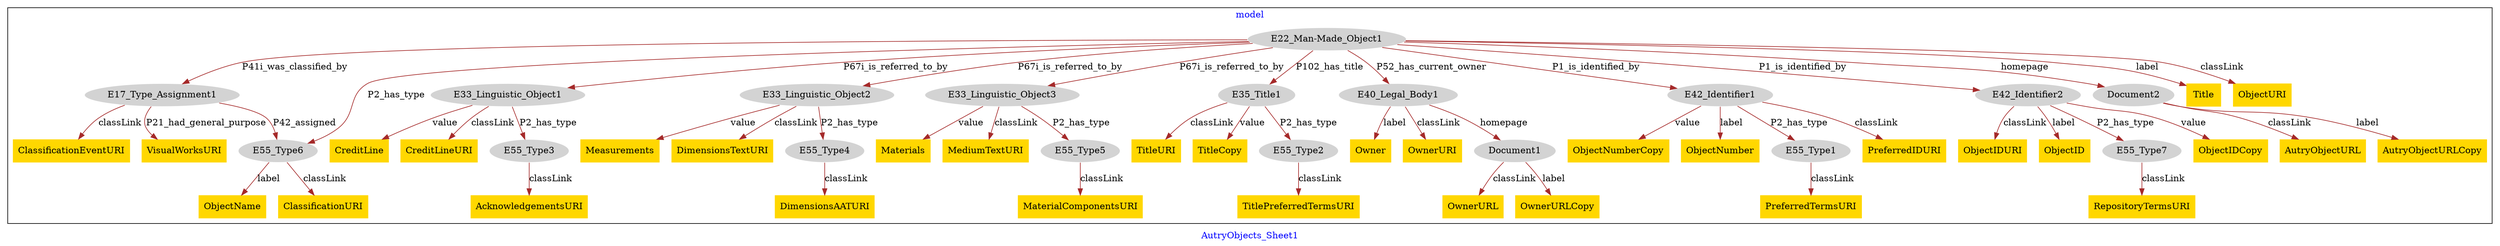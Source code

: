 digraph n0 {
fontcolor="blue"
remincross="true"
label="AutryObjects_Sheet1"
subgraph cluster {
label="model"
n2[style="filled",color="white",fillcolor="lightgray",label="E17_Type_Assignment1"];
n3[style="filled",color="white",fillcolor="lightgray",label="E55_Type6"];
n4[style="filled",color="white",fillcolor="lightgray",label="E22_Man-Made_Object1"];
n5[style="filled",color="white",fillcolor="lightgray",label="E33_Linguistic_Object1"];
n6[style="filled",color="white",fillcolor="lightgray",label="E33_Linguistic_Object2"];
n7[style="filled",color="white",fillcolor="lightgray",label="E33_Linguistic_Object3"];
n8[style="filled",color="white",fillcolor="lightgray",label="E35_Title1"];
n9[style="filled",color="white",fillcolor="lightgray",label="E40_Legal_Body1"];
n10[style="filled",color="white",fillcolor="lightgray",label="E42_Identifier1"];
n11[style="filled",color="white",fillcolor="lightgray",label="E42_Identifier2"];
n12[style="filled",color="white",fillcolor="lightgray",label="Document2"];
n13[style="filled",color="white",fillcolor="lightgray",label="E55_Type3"];
n14[style="filled",color="white",fillcolor="lightgray",label="E55_Type4"];
n15[style="filled",color="white",fillcolor="lightgray",label="E55_Type5"];
n16[style="filled",color="white",fillcolor="lightgray",label="E55_Type2"];
n17[style="filled",color="white",fillcolor="lightgray",label="Document1"];
n18[style="filled",color="white",fillcolor="lightgray",label="E55_Type1"];
n19[style="filled",color="white",fillcolor="lightgray",label="E55_Type7"];
n20[shape="plaintext",style="filled",fillcolor="gold",label="Owner"];
n21[shape="plaintext",style="filled",fillcolor="gold",label="CreditLine"];
n22[shape="plaintext",style="filled",fillcolor="gold",label="OwnerURL"];
n23[shape="plaintext",style="filled",fillcolor="gold",label="Title"];
n24[shape="plaintext",style="filled",fillcolor="gold",label="ObjectName"];
n25[shape="plaintext",style="filled",fillcolor="gold",label="Measurements"];
n26[shape="plaintext",style="filled",fillcolor="gold",label="ClassificationEventURI"];
n27[shape="plaintext",style="filled",fillcolor="gold",label="Materials"];
n28[shape="plaintext",style="filled",fillcolor="gold",label="AutryObjectURL"];
n29[shape="plaintext",style="filled",fillcolor="gold",label="VisualWorksURI"];
n30[shape="plaintext",style="filled",fillcolor="gold",label="ObjectURI"];
n31[shape="plaintext",style="filled",fillcolor="gold",label="AcknowledgementsURI"];
n32[shape="plaintext",style="filled",fillcolor="gold",label="ObjectIDCopy"];
n33[shape="plaintext",style="filled",fillcolor="gold",label="OwnerURLCopy"];
n34[shape="plaintext",style="filled",fillcolor="gold",label="TitleURI"];
n35[shape="plaintext",style="filled",fillcolor="gold",label="PreferredIDURI"];
n36[shape="plaintext",style="filled",fillcolor="gold",label="ObjectIDURI"];
n37[shape="plaintext",style="filled",fillcolor="gold",label="MediumTextURI"];
n38[shape="plaintext",style="filled",fillcolor="gold",label="TitlePreferredTermsURI"];
n39[shape="plaintext",style="filled",fillcolor="gold",label="AutryObjectURLCopy"];
n40[shape="plaintext",style="filled",fillcolor="gold",label="OwnerURI"];
n41[shape="plaintext",style="filled",fillcolor="gold",label="RepositoryTermsURI"];
n42[shape="plaintext",style="filled",fillcolor="gold",label="MaterialComponentsURI"];
n43[shape="plaintext",style="filled",fillcolor="gold",label="CreditLineURI"];
n44[shape="plaintext",style="filled",fillcolor="gold",label="ObjectNumberCopy"];
n45[shape="plaintext",style="filled",fillcolor="gold",label="ObjectNumber"];
n46[shape="plaintext",style="filled",fillcolor="gold",label="PreferredTermsURI"];
n47[shape="plaintext",style="filled",fillcolor="gold",label="ObjectID"];
n48[shape="plaintext",style="filled",fillcolor="gold",label="DimensionsTextURI"];
n49[shape="plaintext",style="filled",fillcolor="gold",label="TitleCopy"];
n50[shape="plaintext",style="filled",fillcolor="gold",label="ClassificationURI"];
n51[shape="plaintext",style="filled",fillcolor="gold",label="DimensionsAATURI"];
}
n2 -> n3[color="brown",fontcolor="black",label="P42_assigned"]
n4 -> n2[color="brown",fontcolor="black",label="P41i_was_classified_by"]
n4 -> n5[color="brown",fontcolor="black",label="P67i_is_referred_to_by"]
n4 -> n6[color="brown",fontcolor="black",label="P67i_is_referred_to_by"]
n4 -> n7[color="brown",fontcolor="black",label="P67i_is_referred_to_by"]
n4 -> n8[color="brown",fontcolor="black",label="P102_has_title"]
n4 -> n9[color="brown",fontcolor="black",label="P52_has_current_owner"]
n4 -> n10[color="brown",fontcolor="black",label="P1_is_identified_by"]
n4 -> n11[color="brown",fontcolor="black",label="P1_is_identified_by"]
n4 -> n12[color="brown",fontcolor="black",label="homepage"]
n5 -> n13[color="brown",fontcolor="black",label="P2_has_type"]
n6 -> n14[color="brown",fontcolor="black",label="P2_has_type"]
n7 -> n15[color="brown",fontcolor="black",label="P2_has_type"]
n8 -> n16[color="brown",fontcolor="black",label="P2_has_type"]
n9 -> n17[color="brown",fontcolor="black",label="homepage"]
n10 -> n18[color="brown",fontcolor="black",label="P2_has_type"]
n11 -> n19[color="brown",fontcolor="black",label="P2_has_type"]
n9 -> n20[color="brown",fontcolor="black",label="label"]
n5 -> n21[color="brown",fontcolor="black",label="value"]
n17 -> n22[color="brown",fontcolor="black",label="classLink"]
n4 -> n23[color="brown",fontcolor="black",label="label"]
n3 -> n24[color="brown",fontcolor="black",label="label"]
n6 -> n25[color="brown",fontcolor="black",label="value"]
n2 -> n26[color="brown",fontcolor="black",label="classLink"]
n7 -> n27[color="brown",fontcolor="black",label="value"]
n12 -> n28[color="brown",fontcolor="black",label="classLink"]
n2 -> n29[color="brown",fontcolor="black",label="P21_had_general_purpose"]
n4 -> n30[color="brown",fontcolor="black",label="classLink"]
n13 -> n31[color="brown",fontcolor="black",label="classLink"]
n11 -> n32[color="brown",fontcolor="black",label="value"]
n17 -> n33[color="brown",fontcolor="black",label="label"]
n8 -> n34[color="brown",fontcolor="black",label="classLink"]
n10 -> n35[color="brown",fontcolor="black",label="classLink"]
n11 -> n36[color="brown",fontcolor="black",label="classLink"]
n7 -> n37[color="brown",fontcolor="black",label="classLink"]
n16 -> n38[color="brown",fontcolor="black",label="classLink"]
n12 -> n39[color="brown",fontcolor="black",label="label"]
n9 -> n40[color="brown",fontcolor="black",label="classLink"]
n19 -> n41[color="brown",fontcolor="black",label="classLink"]
n15 -> n42[color="brown",fontcolor="black",label="classLink"]
n5 -> n43[color="brown",fontcolor="black",label="classLink"]
n10 -> n44[color="brown",fontcolor="black",label="value"]
n10 -> n45[color="brown",fontcolor="black",label="label"]
n18 -> n46[color="brown",fontcolor="black",label="classLink"]
n11 -> n47[color="brown",fontcolor="black",label="label"]
n6 -> n48[color="brown",fontcolor="black",label="classLink"]
n8 -> n49[color="brown",fontcolor="black",label="value"]
n3 -> n50[color="brown",fontcolor="black",label="classLink"]
n14 -> n51[color="brown",fontcolor="black",label="classLink"]
n4 -> n3[color="brown",fontcolor="black",label="P2_has_type"]
}
